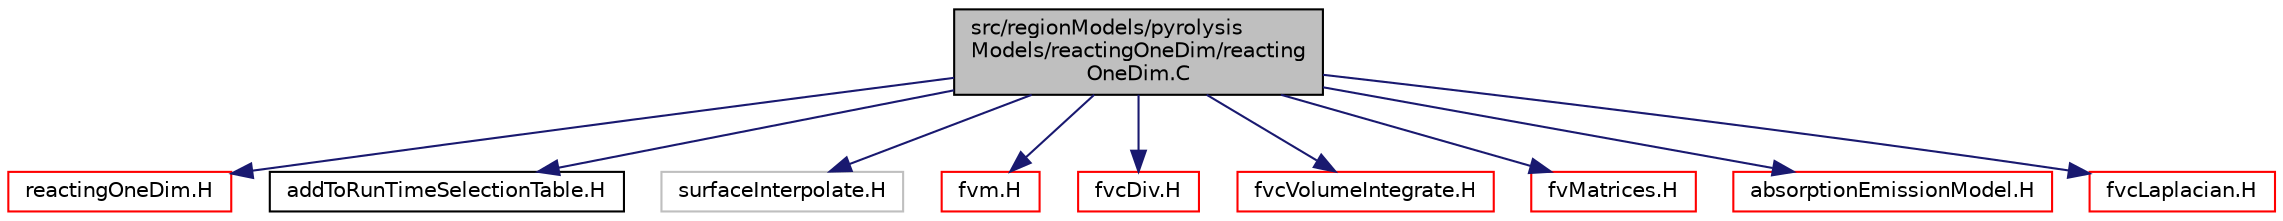 digraph "src/regionModels/pyrolysisModels/reactingOneDim/reactingOneDim.C"
{
  bgcolor="transparent";
  edge [fontname="Helvetica",fontsize="10",labelfontname="Helvetica",labelfontsize="10"];
  node [fontname="Helvetica",fontsize="10",shape=record];
  Node0 [label="src/regionModels/pyrolysis\lModels/reactingOneDim/reacting\lOneDim.C",height=0.2,width=0.4,color="black", fillcolor="grey75", style="filled", fontcolor="black"];
  Node0 -> Node1 [color="midnightblue",fontsize="10",style="solid",fontname="Helvetica"];
  Node1 [label="reactingOneDim.H",height=0.2,width=0.4,color="red",URL="$a14093.html"];
  Node0 -> Node370 [color="midnightblue",fontsize="10",style="solid",fontname="Helvetica"];
  Node370 [label="addToRunTimeSelectionTable.H",height=0.2,width=0.4,color="black",URL="$a09989.html",tooltip="Macros for easy insertion into run-time selection tables. "];
  Node0 -> Node371 [color="midnightblue",fontsize="10",style="solid",fontname="Helvetica"];
  Node371 [label="surfaceInterpolate.H",height=0.2,width=0.4,color="grey75"];
  Node0 -> Node372 [color="midnightblue",fontsize="10",style="solid",fontname="Helvetica"];
  Node372 [label="fvm.H",height=0.2,width=0.4,color="red",URL="$a03224.html"];
  Node0 -> Node386 [color="midnightblue",fontsize="10",style="solid",fontname="Helvetica"];
  Node386 [label="fvcDiv.H",height=0.2,width=0.4,color="red",URL="$a03134.html",tooltip="Calculate the divergence of the given field. "];
  Node0 -> Node387 [color="midnightblue",fontsize="10",style="solid",fontname="Helvetica"];
  Node387 [label="fvcVolumeIntegrate.H",height=0.2,width=0.4,color="red",URL="$a03221.html",tooltip="Volume integrate volField creating a volField. "];
  Node0 -> Node388 [color="midnightblue",fontsize="10",style="solid",fontname="Helvetica"];
  Node388 [label="fvMatrices.H",height=0.2,width=0.4,color="red",URL="$a03458.html",tooltip="A special matrix type and solver, designed for finite volume solutions of scalar equations. "];
  Node0 -> Node389 [color="midnightblue",fontsize="10",style="solid",fontname="Helvetica"];
  Node389 [label="absorptionEmissionModel.H",height=0.2,width=0.4,color="red",URL="$a16457.html"];
  Node0 -> Node390 [color="midnightblue",fontsize="10",style="solid",fontname="Helvetica"];
  Node390 [label="fvcLaplacian.H",height=0.2,width=0.4,color="red",URL="$a03155.html",tooltip="Calculate the laplacian of the given field. "];
}
